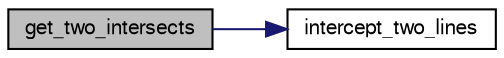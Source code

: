 digraph "get_two_intersects"
{
  edge [fontname="FreeSans",fontsize="10",labelfontname="FreeSans",labelfontsize="10"];
  node [fontname="FreeSans",fontsize="10",shape=record];
  rankdir="LR";
  Node1 [label="get_two_intersects",height=0.2,width=0.4,color="black", fillcolor="grey75", style="filled", fontcolor="black"];
  Node1 -> Node2 [color="midnightblue",fontsize="10",style="solid",fontname="FreeSans"];
  Node2 [label="intercept_two_lines",height=0.2,width=0.4,color="black", fillcolor="white", style="filled",URL="$nav__survey__polygon_8c.html#a934f329cc92cf420cdc235ce4e33795e",tooltip="intercept two lines and give back the point of intersection "];
}
